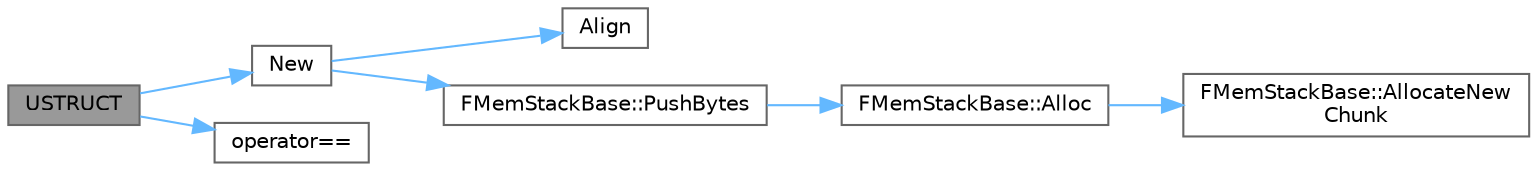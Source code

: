 digraph "USTRUCT"
{
 // INTERACTIVE_SVG=YES
 // LATEX_PDF_SIZE
  bgcolor="transparent";
  edge [fontname=Helvetica,fontsize=10,labelfontname=Helvetica,labelfontsize=10];
  node [fontname=Helvetica,fontsize=10,shape=box,height=0.2,width=0.4];
  rankdir="LR";
  Node1 [id="Node000001",label="USTRUCT",height=0.2,width=0.4,color="gray40", fillcolor="grey60", style="filled", fontcolor="black",tooltip="Simple structure for redirecting an old asset name/path to a new one."];
  Node1 -> Node2 [id="edge1_Node000001_Node000002",color="steelblue1",style="solid",tooltip=" "];
  Node2 [id="Node000002",label="New",height=0.2,width=0.4,color="grey40", fillcolor="white", style="filled",URL="$d7/de0/MemStack_8h.html#a46518131691efca99c1054a2e51e01fe",tooltip=" "];
  Node2 -> Node3 [id="edge2_Node000002_Node000003",color="steelblue1",style="solid",tooltip=" "];
  Node3 [id="Node000003",label="Align",height=0.2,width=0.4,color="grey40", fillcolor="white", style="filled",URL="$dd/d32/AlignmentTemplates_8h.html#a3483acf381a22a4696a25ac42b2f3d4c",tooltip="Aligns a value to the nearest higher multiple of 'Alignment', which must be a power of two."];
  Node2 -> Node4 [id="edge3_Node000002_Node000004",color="steelblue1",style="solid",tooltip=" "];
  Node4 [id="Node000004",label="FMemStackBase::PushBytes",height=0.2,width=0.4,color="grey40", fillcolor="white", style="filled",URL="$dd/df6/classFMemStackBase.html#ad742689d2cb2c4e1c5ba58afbc93e90f",tooltip=" "];
  Node4 -> Node5 [id="edge4_Node000004_Node000005",color="steelblue1",style="solid",tooltip=" "];
  Node5 [id="Node000005",label="FMemStackBase::Alloc",height=0.2,width=0.4,color="grey40", fillcolor="white", style="filled",URL="$dd/df6/classFMemStackBase.html#a045068f2960722fd357d198fe70103ce",tooltip=" "];
  Node5 -> Node6 [id="edge5_Node000005_Node000006",color="steelblue1",style="solid",tooltip=" "];
  Node6 [id="Node000006",label="FMemStackBase::AllocateNew\lChunk",height=0.2,width=0.4,color="grey40", fillcolor="white", style="filled",URL="$dd/df6/classFMemStackBase.html#a6c85c9d4fad0ea113a2a510fe559d18c",tooltip="Allocate a new chunk of memory of at least MinSize size, updates the memory stack's Chunks table and ..."];
  Node1 -> Node7 [id="edge6_Node000001_Node000007",color="steelblue1",style="solid",tooltip=" "];
  Node7 [id="Node000007",label="operator==",height=0.2,width=0.4,color="grey40", fillcolor="white", style="filled",URL="$d2/d98/EpicRtcVideoCommon_8h.html#a5b395fb6e30878f0ec1df7af2c2069af",tooltip=" "];
}
